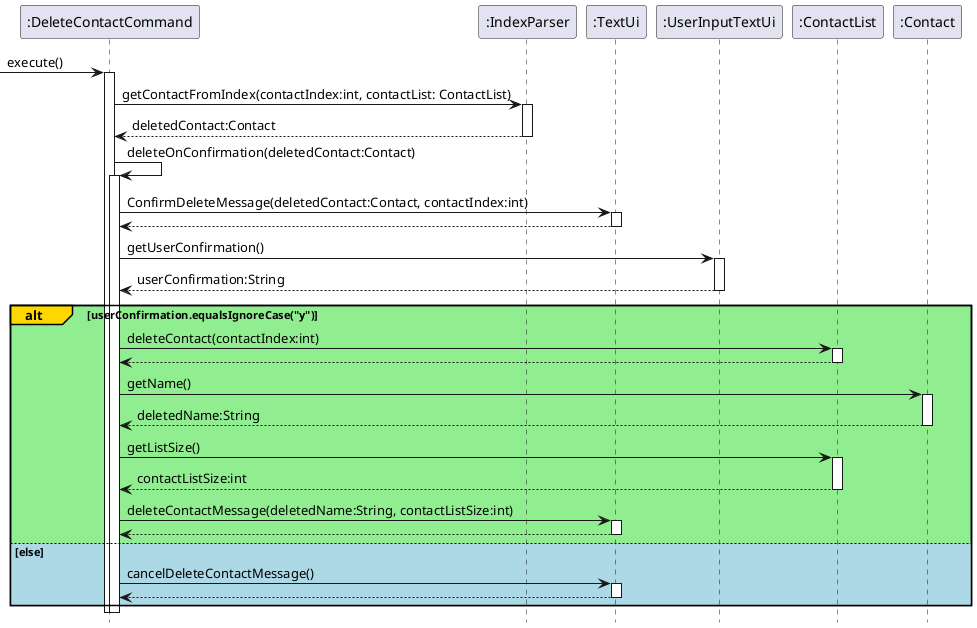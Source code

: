 @startuml
hide footbox
'https://plantuml.com/sequence-diagram
-> ":DeleteContactCommand": execute()
activate ":DeleteContactCommand"

":DeleteContactCommand" -> ":IndexParser" :getContactFromIndex(contactIndex:int, contactList: ContactList)
activate ":IndexParser"
":IndexParser" --> ":DeleteContactCommand" :deletedContact:Contact
deactivate ":IndexParser"

":DeleteContactCommand" -> ":DeleteContactCommand":deleteOnConfirmation(deletedContact:Contact)
activate ":DeleteContactCommand"
":DeleteContactCommand" -> ":TextUi":ConfirmDeleteMessage(deletedContact:Contact, contactIndex:int)
activate ":TextUi"
":TextUi" --> ":DeleteContactCommand"
deactivate ":TextUi"

":DeleteContactCommand" -> ":UserInputTextUi":getUserConfirmation()
activate ":UserInputTextUi"
":UserInputTextUi" --> ":DeleteContactCommand" :userConfirmation:String
deactivate ":UserInputTextUi"

alt#gold #lightgreen userConfirmation.equalsIgnoreCase("y")
    ":DeleteContactCommand" -> ":ContactList": deleteContact(contactIndex:int)
    activate ":ContactList"
    ":ContactList" --> ":DeleteContactCommand"
    deactivate ":ContactList"
    ":DeleteContactCommand" -> ":Contact" :getName()
    activate ":Contact"
    ":Contact" --> ":DeleteContactCommand":deletedName:String
    deactivate ":Contact"

    ":DeleteContactCommand" -> ":ContactList":getListSize()
    activate ":ContactList"
    ":ContactList" --> ":DeleteContactCommand" :contactListSize:int
    deactivate ":ContactList"

    ":DeleteContactCommand" -> ":TextUi":deleteContactMessage(deletedName:String, contactListSize:int)
    activate ":TextUi"
    ":TextUi" --> ":DeleteContactCommand"
    deactivate ":TextUi"


else #lightblue else
    ":DeleteContactCommand" -> ":TextUi":cancelDeleteContactMessage()
    activate ":TextUi"
    ":TextUi" --> ":DeleteContactCommand"
    deactivate ":TextUi"

end
deactivate ":DeleteContactCommand"
deactivate ":DeleteContactCommand"

@enduml
